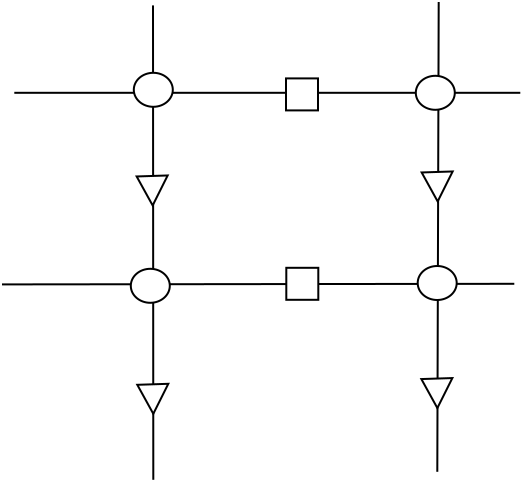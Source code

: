 <?xml version="1.0" encoding="UTF-8"?>
<dia:diagram xmlns:dia="http://www.lysator.liu.se/~alla/dia/">
  <dia:layer name="Background" visible="true" active="true">
    <dia:object type="Standard - Line" version="0" id="O0">
      <dia:attribute name="obj_pos">
        <dia:point val="14.485,6.08"/>
      </dia:attribute>
      <dia:attribute name="obj_bb">
        <dia:rectangle val="14.435,6.03;14.55,29.85"/>
      </dia:attribute>
      <dia:attribute name="conn_endpoints">
        <dia:point val="14.485,6.08"/>
        <dia:point val="14.5,29.8"/>
      </dia:attribute>
      <dia:attribute name="numcp">
        <dia:int val="1"/>
      </dia:attribute>
    </dia:object>
    <dia:object type="Standard - Line" version="0" id="O1">
      <dia:attribute name="obj_pos">
        <dia:point val="28.77,5.91"/>
      </dia:attribute>
      <dia:attribute name="obj_bb">
        <dia:rectangle val="28.65,5.86;28.82,29.45"/>
      </dia:attribute>
      <dia:attribute name="conn_endpoints">
        <dia:point val="28.77,5.91"/>
        <dia:point val="28.7,29.4"/>
      </dia:attribute>
      <dia:attribute name="numcp">
        <dia:int val="1"/>
      </dia:attribute>
    </dia:object>
    <dia:object type="Standard - Line" version="0" id="O2">
      <dia:attribute name="obj_pos">
        <dia:point val="7.55,10.45"/>
      </dia:attribute>
      <dia:attribute name="obj_bb">
        <dia:rectangle val="7.5,10.4;32.9,10.5"/>
      </dia:attribute>
      <dia:attribute name="conn_endpoints">
        <dia:point val="7.55,10.45"/>
        <dia:point val="32.85,10.45"/>
      </dia:attribute>
      <dia:attribute name="numcp">
        <dia:int val="1"/>
      </dia:attribute>
    </dia:object>
    <dia:object type="Standard - Line" version="0" id="O3">
      <dia:attribute name="obj_pos">
        <dia:point val="6.935,20.03"/>
      </dia:attribute>
      <dia:attribute name="obj_bb">
        <dia:rectangle val="6.885,19.95;32.6,20.08"/>
      </dia:attribute>
      <dia:attribute name="conn_endpoints">
        <dia:point val="6.935,20.03"/>
        <dia:point val="32.55,20"/>
      </dia:attribute>
      <dia:attribute name="numcp">
        <dia:int val="1"/>
      </dia:attribute>
    </dia:object>
    <dia:object type="Standard - Ellipse" version="0" id="O4">
      <dia:attribute name="obj_pos">
        <dia:point val="13.375,19.25"/>
      </dia:attribute>
      <dia:attribute name="obj_bb">
        <dia:rectangle val="13.325,19.2;15.375,21"/>
      </dia:attribute>
      <dia:attribute name="elem_corner">
        <dia:point val="13.375,19.25"/>
      </dia:attribute>
      <dia:attribute name="elem_width">
        <dia:real val="1.95"/>
      </dia:attribute>
      <dia:attribute name="elem_height">
        <dia:real val="1.7"/>
      </dia:attribute>
    </dia:object>
    <dia:object type="Standard - Box" version="0" id="O5">
      <dia:attribute name="obj_pos">
        <dia:point val="21.15,19.2"/>
      </dia:attribute>
      <dia:attribute name="obj_bb">
        <dia:rectangle val="21.1,19.15;22.8,20.85"/>
      </dia:attribute>
      <dia:attribute name="elem_corner">
        <dia:point val="21.15,19.2"/>
      </dia:attribute>
      <dia:attribute name="elem_width">
        <dia:real val="1.6"/>
      </dia:attribute>
      <dia:attribute name="elem_height">
        <dia:real val="1.6"/>
      </dia:attribute>
      <dia:attribute name="show_background">
        <dia:boolean val="true"/>
      </dia:attribute>
    </dia:object>
    <dia:object type="Standard - Polygon" version="0" id="O6">
      <dia:attribute name="obj_pos">
        <dia:point val="13.7,25.05"/>
      </dia:attribute>
      <dia:attribute name="obj_bb">
        <dia:rectangle val="13.617,24.947;15.332,26.607"/>
      </dia:attribute>
      <dia:attribute name="poly_points">
        <dia:point val="13.7,25.05"/>
        <dia:point val="15.25,25"/>
        <dia:point val="14.5,26.5"/>
      </dia:attribute>
      <dia:attribute name="show_background">
        <dia:boolean val="true"/>
      </dia:attribute>
    </dia:object>
    <dia:object type="Standard - Ellipse" version="0" id="O7">
      <dia:attribute name="obj_pos">
        <dia:point val="13.525,9.45"/>
      </dia:attribute>
      <dia:attribute name="obj_bb">
        <dia:rectangle val="13.475,9.4;15.525,11.2"/>
      </dia:attribute>
      <dia:attribute name="elem_corner">
        <dia:point val="13.525,9.45"/>
      </dia:attribute>
      <dia:attribute name="elem_width">
        <dia:real val="1.95"/>
      </dia:attribute>
      <dia:attribute name="elem_height">
        <dia:real val="1.7"/>
      </dia:attribute>
    </dia:object>
    <dia:object type="Standard - Box" version="0" id="O8">
      <dia:attribute name="obj_pos">
        <dia:point val="21.135,9.73"/>
      </dia:attribute>
      <dia:attribute name="obj_bb">
        <dia:rectangle val="21.085,9.68;22.785,11.38"/>
      </dia:attribute>
      <dia:attribute name="elem_corner">
        <dia:point val="21.135,9.73"/>
      </dia:attribute>
      <dia:attribute name="elem_width">
        <dia:real val="1.6"/>
      </dia:attribute>
      <dia:attribute name="elem_height">
        <dia:real val="1.6"/>
      </dia:attribute>
      <dia:attribute name="show_background">
        <dia:boolean val="true"/>
      </dia:attribute>
    </dia:object>
    <dia:object type="Standard - Polygon" version="0" id="O9">
      <dia:attribute name="obj_pos">
        <dia:point val="13.668,14.633"/>
      </dia:attribute>
      <dia:attribute name="obj_bb">
        <dia:rectangle val="13.585,14.53;15.3,16.19"/>
      </dia:attribute>
      <dia:attribute name="poly_points">
        <dia:point val="13.668,14.633"/>
        <dia:point val="15.218,14.583"/>
        <dia:point val="14.468,16.083"/>
      </dia:attribute>
      <dia:attribute name="show_background">
        <dia:boolean val="true"/>
      </dia:attribute>
    </dia:object>
    <dia:object type="Standard - Ellipse" version="0" id="O10">
      <dia:attribute name="obj_pos">
        <dia:point val="27.625,9.6"/>
      </dia:attribute>
      <dia:attribute name="obj_bb">
        <dia:rectangle val="27.575,9.55;29.625,11.35"/>
      </dia:attribute>
      <dia:attribute name="elem_corner">
        <dia:point val="27.625,9.6"/>
      </dia:attribute>
      <dia:attribute name="elem_width">
        <dia:real val="1.95"/>
      </dia:attribute>
      <dia:attribute name="elem_height">
        <dia:real val="1.7"/>
      </dia:attribute>
    </dia:object>
    <dia:object type="Standard - Ellipse" version="0" id="O11">
      <dia:attribute name="obj_pos">
        <dia:point val="27.72,19.11"/>
      </dia:attribute>
      <dia:attribute name="obj_bb">
        <dia:rectangle val="27.67,19.06;29.72,20.86"/>
      </dia:attribute>
      <dia:attribute name="elem_corner">
        <dia:point val="27.72,19.11"/>
      </dia:attribute>
      <dia:attribute name="elem_width">
        <dia:real val="1.95"/>
      </dia:attribute>
      <dia:attribute name="elem_height">
        <dia:real val="1.7"/>
      </dia:attribute>
    </dia:object>
    <dia:object type="Standard - Polygon" version="0" id="O12">
      <dia:attribute name="obj_pos">
        <dia:point val="27.918,14.433"/>
      </dia:attribute>
      <dia:attribute name="obj_bb">
        <dia:rectangle val="27.835,14.33;29.55,15.99"/>
      </dia:attribute>
      <dia:attribute name="poly_points">
        <dia:point val="27.918,14.433"/>
        <dia:point val="29.468,14.383"/>
        <dia:point val="28.718,15.883"/>
      </dia:attribute>
      <dia:attribute name="show_background">
        <dia:boolean val="true"/>
      </dia:attribute>
    </dia:object>
    <dia:object type="Standard - Polygon" version="0" id="O13">
      <dia:attribute name="obj_pos">
        <dia:point val="27.903,24.763"/>
      </dia:attribute>
      <dia:attribute name="obj_bb">
        <dia:rectangle val="27.82,24.66;29.535,26.32"/>
      </dia:attribute>
      <dia:attribute name="poly_points">
        <dia:point val="27.903,24.763"/>
        <dia:point val="29.453,24.713"/>
        <dia:point val="28.703,26.213"/>
      </dia:attribute>
      <dia:attribute name="show_background">
        <dia:boolean val="true"/>
      </dia:attribute>
    </dia:object>
  </dia:layer>
</dia:diagram>
